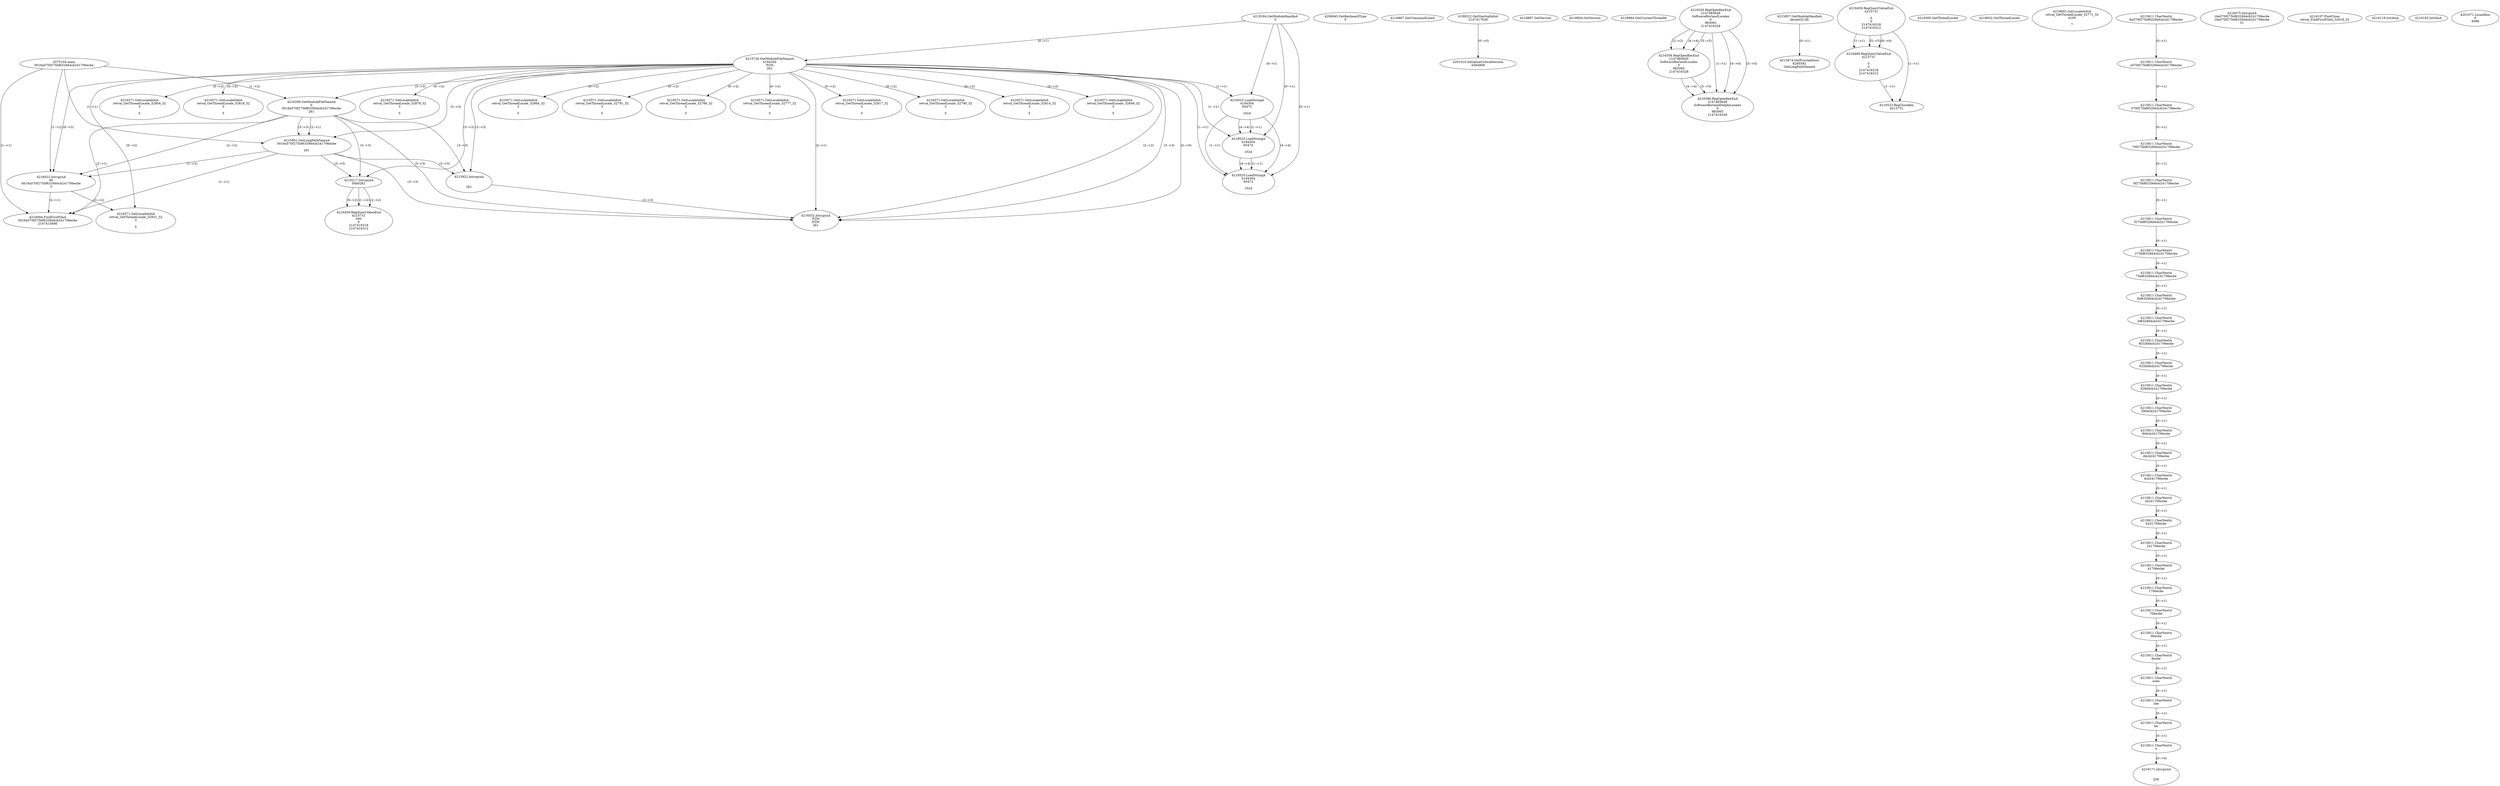 // Global SCDG with merge call
digraph {
	0 [label="4575104.main
0016a570f275bf6329d4cb241706ecbe"]
	1 [label="4219184.GetModuleHandleA
0"]
	2 [label="4206845.GetKeyboardType
0"]
	3 [label="4218867.GetCommandLineA
"]
	4 [label="4199222.GetStartupInfoA
2147417628"]
	5 [label="4218887.GetVersion
"]
	6 [label="4218904.GetVersion
"]
	7 [label="4218964.GetCurrentThreadId
"]
	8 [label="4215726.GetModuleFileNameA
4194304
PZM
261"]
	1 -> 8 [label="(0-->1)"]
	9 [label="4216296.GetModuleFileNameA
0
0016a570f275bf6329d4cb241706ecbe
261"]
	0 -> 9 [label="(1-->2)"]
	8 -> 9 [label="(3-->3)"]
	10 [label="4216326.RegOpenKeyExA
2147483649
Software\Borland\Locales
0
983065
2147416328"]
	11 [label="4215857.GetModuleHandleA
kernel32.dll"]
	12 [label="4215874.GetProcAddress
6295592
GetLongPathNameA"]
	11 -> 12 [label="(0-->1)"]
	13 [label="4215901.GetLongPathNameA
0016a570f275bf6329d4cb241706ecbe

261"]
	0 -> 13 [label="(1-->1)"]
	9 -> 13 [label="(2-->1)"]
	8 -> 13 [label="(3-->3)"]
	9 -> 13 [label="(3-->3)"]
	14 [label="4215922.lstrcpynA


261"]
	8 -> 14 [label="(3-->3)"]
	9 -> 14 [label="(3-->3)"]
	13 -> 14 [label="(3-->3)"]
	15 [label="4216459.RegQueryValueExA
4215731

0
0
2147416318
2147416312"]
	16 [label="4216489.RegQueryValueExA
4215731

0
0
2147416318
2147416312"]
	15 -> 16 [label="(1-->1)"]
	15 -> 16 [label="(5-->5)"]
	15 -> 16 [label="(6-->6)"]
	17 [label="4216523.RegCloseKey
4215731"]
	15 -> 17 [label="(1-->1)"]
	16 -> 17 [label="(1-->1)"]
	18 [label="4216552.lstrcpynA
PZM
PZM
261"]
	8 -> 18 [label="(2-->1)"]
	8 -> 18 [label="(2-->2)"]
	8 -> 18 [label="(3-->3)"]
	9 -> 18 [label="(3-->3)"]
	13 -> 18 [label="(3-->3)"]
	14 -> 18 [label="(3-->3)"]
	8 -> 18 [label="(2-->0)"]
	19 [label="4216565.GetThreadLocale
"]
	20 [label="4216571.GetLocaleInfoA
retval_GetThreadLocale_32804_32
3

5"]
	8 -> 20 [label="(0-->2)"]
	21 [label="4218525.LoadStringA
4194304
65475

1024"]
	1 -> 21 [label="(0-->1)"]
	8 -> 21 [label="(1-->1)"]
	22 [label="4218525.LoadStringA
4194304
65474

1024"]
	1 -> 22 [label="(0-->1)"]
	8 -> 22 [label="(1-->1)"]
	21 -> 22 [label="(1-->1)"]
	21 -> 22 [label="(4-->4)"]
	23 [label="4218525.LoadStringA
4194304
65472

1024"]
	1 -> 23 [label="(0-->1)"]
	8 -> 23 [label="(1-->1)"]
	21 -> 23 [label="(1-->1)"]
	22 -> 23 [label="(1-->1)"]
	21 -> 23 [label="(4-->4)"]
	22 -> 23 [label="(4-->4)"]
	24 [label="4216356.RegOpenKeyExA
2147483650
Software\Borland\Locales
0
983065
2147416328"]
	10 -> 24 [label="(2-->2)"]
	10 -> 24 [label="(4-->4)"]
	10 -> 24 [label="(5-->5)"]
	25 [label="4216386.RegOpenKeyExA
2147483649
Software\Borland\Delphi\Locales
0
983065
2147416328"]
	10 -> 25 [label="(1-->1)"]
	10 -> 25 [label="(4-->4)"]
	24 -> 25 [label="(4-->4)"]
	10 -> 25 [label="(5-->5)"]
	24 -> 25 [label="(5-->5)"]
	26 [label="4216571.GetLocaleInfoA
retval_GetThreadLocale_32818_32
3

5"]
	8 -> 26 [label="(0-->2)"]
	27 [label="4218932.GetThreadLocale
"]
	28 [label="4218602.GetLocaleInfoA
retval_GetThreadLocale_32771_32
4100

7"]
	29 [label="4216571.GetLocaleInfoA
retval_GetThreadLocale_32878_32
3

5"]
	8 -> 29 [label="(0-->2)"]
	30 [label="4216022.lstrcpynA
00
0016a570f275bf6329d4cb241706ecbe
3"]
	0 -> 30 [label="(1-->2)"]
	9 -> 30 [label="(2-->2)"]
	13 -> 30 [label="(1-->2)"]
	8 -> 30 [label="(0-->3)"]
	31 [label="4215811.CharNextA
6a570f275bf6329d4cb241706ecbe"]
	32 [label="4215811.CharNextA
a570f275bf6329d4cb241706ecbe"]
	31 -> 32 [label="(0-->1)"]
	33 [label="4215811.CharNextA
570f275bf6329d4cb241706ecbe"]
	32 -> 33 [label="(0-->1)"]
	34 [label="4215811.CharNextA
70f275bf6329d4cb241706ecbe"]
	33 -> 34 [label="(0-->1)"]
	35 [label="4215811.CharNextA
0f275bf6329d4cb241706ecbe"]
	34 -> 35 [label="(0-->1)"]
	36 [label="4215811.CharNextA
f275bf6329d4cb241706ecbe"]
	35 -> 36 [label="(0-->1)"]
	37 [label="4215811.CharNextA
275bf6329d4cb241706ecbe"]
	36 -> 37 [label="(0-->1)"]
	38 [label="4215811.CharNextA
75bf6329d4cb241706ecbe"]
	37 -> 38 [label="(0-->1)"]
	39 [label="4215811.CharNextA
5bf6329d4cb241706ecbe"]
	38 -> 39 [label="(0-->1)"]
	40 [label="4215811.CharNextA
bf6329d4cb241706ecbe"]
	39 -> 40 [label="(0-->1)"]
	41 [label="4215811.CharNextA
f6329d4cb241706ecbe"]
	40 -> 41 [label="(0-->1)"]
	42 [label="4215811.CharNextA
6329d4cb241706ecbe"]
	41 -> 42 [label="(0-->1)"]
	43 [label="4215811.CharNextA
329d4cb241706ecbe"]
	42 -> 43 [label="(0-->1)"]
	44 [label="4215811.CharNextA
29d4cb241706ecbe"]
	43 -> 44 [label="(0-->1)"]
	45 [label="4215811.CharNextA
9d4cb241706ecbe"]
	44 -> 45 [label="(0-->1)"]
	46 [label="4215811.CharNextA
d4cb241706ecbe"]
	45 -> 46 [label="(0-->1)"]
	47 [label="4215811.CharNextA
4cb241706ecbe"]
	46 -> 47 [label="(0-->1)"]
	48 [label="4215811.CharNextA
cb241706ecbe"]
	47 -> 48 [label="(0-->1)"]
	49 [label="4215811.CharNextA
b241706ecbe"]
	48 -> 49 [label="(0-->1)"]
	50 [label="4215811.CharNextA
241706ecbe"]
	49 -> 50 [label="(0-->1)"]
	51 [label="4215811.CharNextA
41706ecbe"]
	50 -> 51 [label="(0-->1)"]
	52 [label="4215811.CharNextA
1706ecbe"]
	51 -> 52 [label="(0-->1)"]
	53 [label="4215811.CharNextA
706ecbe"]
	52 -> 53 [label="(0-->1)"]
	54 [label="4215811.CharNextA
06ecbe"]
	53 -> 54 [label="(0-->1)"]
	55 [label="4215811.CharNextA
6ecbe"]
	54 -> 55 [label="(0-->1)"]
	56 [label="4215811.CharNextA
ecbe"]
	55 -> 56 [label="(0-->1)"]
	57 [label="4215811.CharNextA
cbe"]
	56 -> 57 [label="(0-->1)"]
	58 [label="4215811.CharNextA
be"]
	57 -> 58 [label="(0-->1)"]
	59 [label="4215811.CharNextA
e"]
	58 -> 59 [label="(0-->1)"]
	60 [label="4216075.lstrcpynA
16a570f275bf6329d4cb241706ecbe
16a570f275bf6329d4cb241706ecbe
31"]
	61 [label="4216094.FindFirstFileA
0016a570f275bf6329d4cb241706ecbe
2147415690"]
	0 -> 61 [label="(1-->1)"]
	9 -> 61 [label="(2-->1)"]
	13 -> 61 [label="(1-->1)"]
	30 -> 61 [label="(2-->1)"]
	62 [label="4216107.FindClose
retval_FindFirstFileA_32918_32"]
	63 [label="4216119.lstrlenA
"]
	64 [label="4216171.lstrcpynA


258"]
	59 -> 64 [label="(0-->0)"]
	65 [label="4216183.lstrlenA
"]
	66 [label="4216217.lstrcpynA
00\
00\
261"]
	8 -> 66 [label="(3-->3)"]
	9 -> 66 [label="(3-->3)"]
	13 -> 66 [label="(3-->3)"]
	67 [label="4216459.RegQueryValueExA
4215731
00\
0
0
2147416318
2147416312"]
	66 -> 67 [label="(1-->2)"]
	66 -> 67 [label="(2-->2)"]
	66 -> 67 [label="(0-->2)"]
	68 [label="4216571.GetLocaleInfoA
retval_GetThreadLocale_32931_32
3

5"]
	8 -> 68 [label="(0-->2)"]
	30 -> 68 [label="(3-->2)"]
	69 [label="4201010.InitializeCriticalSection
4584908"]
	4 -> 69 [label="(0-->0)"]
	70 [label="4201071.LocalAlloc
0
4088"]
	71 [label="4216571.GetLocaleInfoA
retval_GetThreadLocale_32864_32
3

5"]
	8 -> 71 [label="(0-->2)"]
	72 [label="4216571.GetLocaleInfoA
retval_GetThreadLocale_32791_32
3

5"]
	8 -> 72 [label="(0-->2)"]
	73 [label="4216571.GetLocaleInfoA
retval_GetThreadLocale_32786_32
3

5"]
	8 -> 73 [label="(0-->2)"]
	74 [label="4216571.GetLocaleInfoA
retval_GetThreadLocale_32777_32
3

5"]
	8 -> 74 [label="(0-->2)"]
	75 [label="4216571.GetLocaleInfoA
retval_GetThreadLocale_32817_32
3

5"]
	8 -> 75 [label="(0-->2)"]
	76 [label="4216571.GetLocaleInfoA
retval_GetThreadLocale_32790_32
3

5"]
	8 -> 76 [label="(0-->2)"]
	77 [label="4216571.GetLocaleInfoA
retval_GetThreadLocale_32814_32
3

5"]
	8 -> 77 [label="(0-->2)"]
	78 [label="4216571.GetLocaleInfoA
retval_GetThreadLocale_32849_32
3

5"]
	8 -> 78 [label="(0-->2)"]
}
